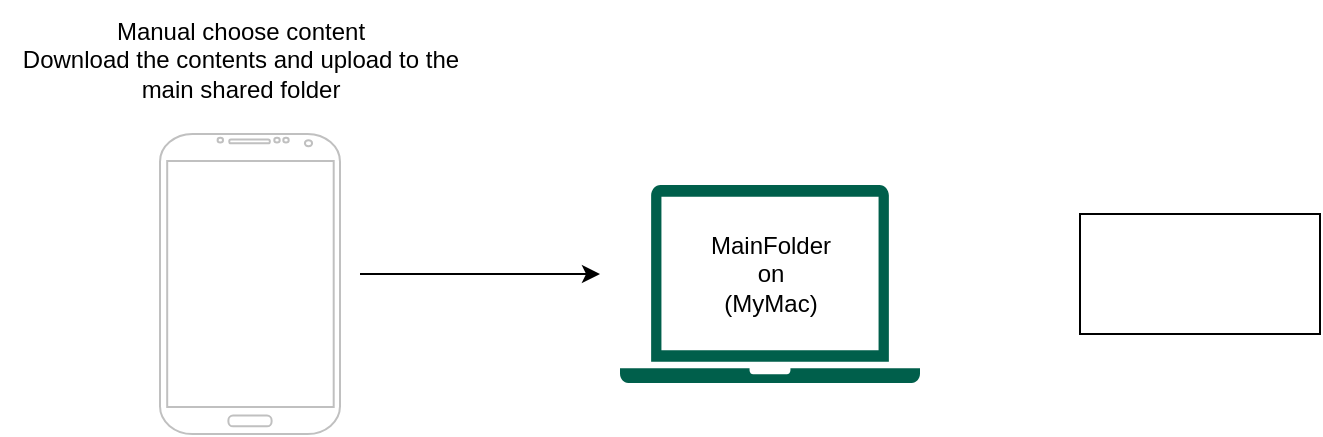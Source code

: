 <mxfile version="24.7.6">
  <diagram name="Page-1" id="Fg4v-rRG0cYQPmSNVLLU">
    <mxGraphModel dx="1434" dy="746" grid="1" gridSize="10" guides="1" tooltips="1" connect="1" arrows="1" fold="1" page="1" pageScale="1" pageWidth="827" pageHeight="1169" math="0" shadow="0">
      <root>
        <mxCell id="0" />
        <mxCell id="1" parent="0" />
        <mxCell id="OiCFRFgZiTAWcAqq92aA-1" value="" style="verticalLabelPosition=bottom;verticalAlign=top;html=1;shadow=0;dashed=0;strokeWidth=1;shape=mxgraph.android.phone2;strokeColor=#c0c0c0;" parent="1" vertex="1">
          <mxGeometry x="80" y="200" width="90" height="150" as="geometry" />
        </mxCell>
        <mxCell id="TZYqFOiAkBxf44poxdto-1" value="" style="endArrow=classic;html=1;rounded=0;" edge="1" parent="1">
          <mxGeometry width="50" height="50" relative="1" as="geometry">
            <mxPoint x="180" y="270" as="sourcePoint" />
            <mxPoint x="300" y="270" as="targetPoint" />
          </mxGeometry>
        </mxCell>
        <mxCell id="TZYqFOiAkBxf44poxdto-2" value="Manual choose content&lt;br&gt;Download the contents and upload to the&lt;br&gt;main shared folder" style="text;html=1;align=center;verticalAlign=middle;resizable=0;points=[];autosize=1;strokeColor=none;fillColor=none;" vertex="1" parent="1">
          <mxGeometry y="133" width="240" height="60" as="geometry" />
        </mxCell>
        <mxCell id="TZYqFOiAkBxf44poxdto-3" value="" style="sketch=0;pointerEvents=1;shadow=0;dashed=0;html=1;strokeColor=none;fillColor=#005F4B;labelPosition=center;verticalLabelPosition=bottom;verticalAlign=top;align=center;outlineConnect=0;shape=mxgraph.veeam2.laptop;" vertex="1" parent="1">
          <mxGeometry x="310" y="225.5" width="150" height="99" as="geometry" />
        </mxCell>
        <mxCell id="TZYqFOiAkBxf44poxdto-4" value="&lt;span style=&quot;text-wrap: wrap;&quot;&gt;MainFolder&lt;/span&gt;&lt;br style=&quot;text-wrap: wrap;&quot;&gt;&lt;span style=&quot;text-wrap: wrap;&quot;&gt;on&lt;/span&gt;&lt;br style=&quot;text-wrap: wrap;&quot;&gt;&lt;span style=&quot;text-wrap: wrap;&quot;&gt;(MyMac)&lt;/span&gt;" style="text;html=1;align=center;verticalAlign=middle;resizable=0;points=[];autosize=1;strokeColor=none;fillColor=none;" vertex="1" parent="1">
          <mxGeometry x="345" y="240" width="80" height="60" as="geometry" />
        </mxCell>
        <mxCell id="TZYqFOiAkBxf44poxdto-5" value="" style="rounded=0;whiteSpace=wrap;html=1;" vertex="1" parent="1">
          <mxGeometry x="540" y="240" width="120" height="60" as="geometry" />
        </mxCell>
      </root>
    </mxGraphModel>
  </diagram>
</mxfile>
